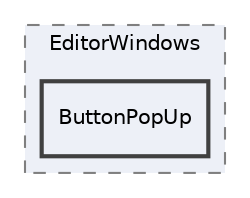 digraph "Editor/UI/EditorWindows/ButtonPopUp"
{
 // LATEX_PDF_SIZE
  edge [fontname="Helvetica",fontsize="10",labelfontname="Helvetica",labelfontsize="10"];
  node [fontname="Helvetica",fontsize="10",shape=record];
  compound=true
  subgraph clusterdir_37c42c05ef4c9eddc2ac69b06612e95a {
    graph [ bgcolor="#edf0f7", pencolor="grey50", style="filled,dashed,", label="EditorWindows", fontname="Helvetica", fontsize="10", URL="dir_37c42c05ef4c9eddc2ac69b06612e95a.html"]
  dir_44a4945240353e73c895bda40f876c01 [shape=box, label="ButtonPopUp", style="filled,bold,", fillcolor="#edf0f7", color="grey25", URL="dir_44a4945240353e73c895bda40f876c01.html"];
  }
}
